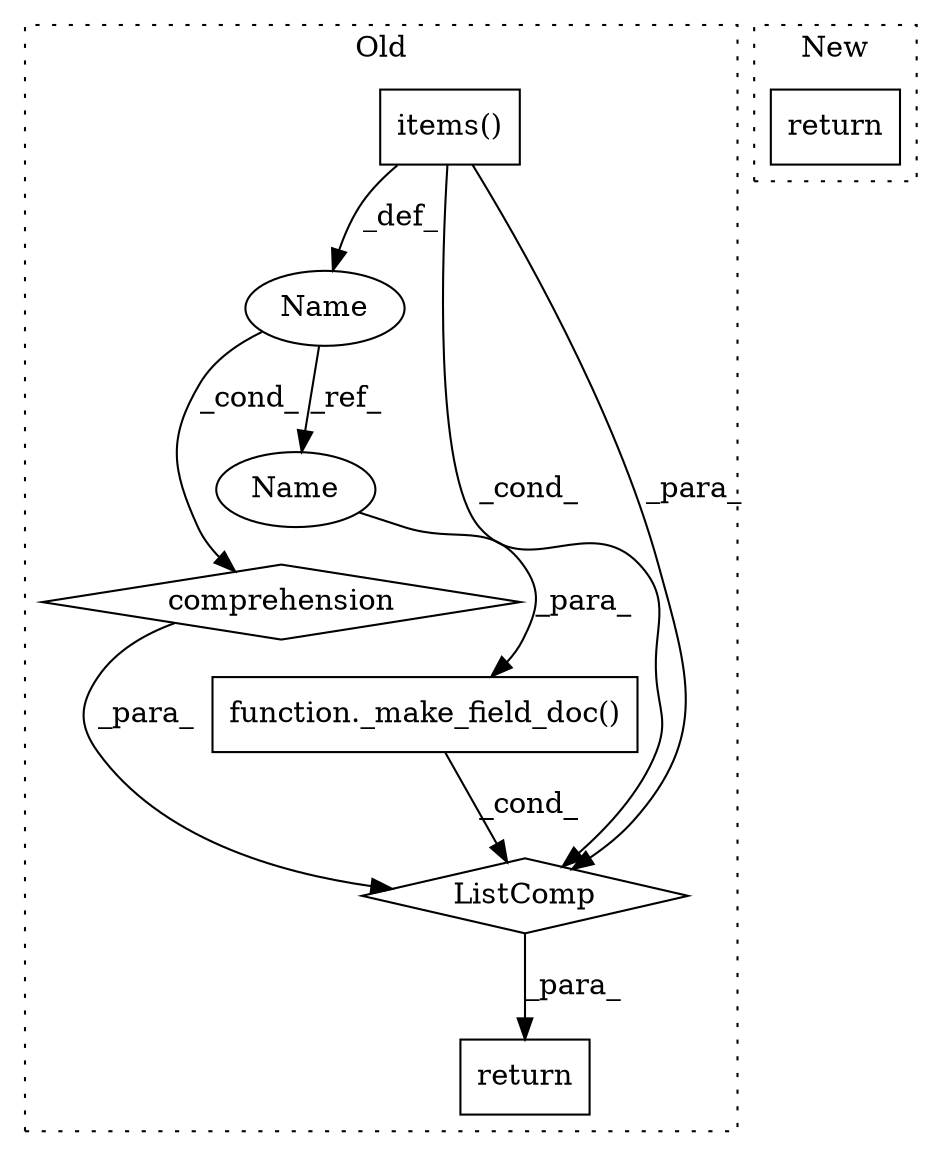 digraph G {
subgraph cluster0 {
1 [label="function._make_field_doc()" a="75" s="4627,4647" l="16,1" shape="box"];
3 [label="items()" a="75" s="4661" l="14" shape="box"];
4 [label="Name" a="87" s="4656" l="1" shape="ellipse"];
5 [label="comprehension" a="45" s="4649" l="3" shape="diamond"];
6 [label="ListComp" a="106" s="4626" l="50" shape="diamond"];
7 [label="return" a="93" s="4619" l="7" shape="box"];
8 [label="Name" a="87" s="4646" l="1" shape="ellipse"];
label = "Old";
style="dotted";
}
subgraph cluster1 {
2 [label="return" a="93" s="4441" l="7" shape="box"];
label = "New";
style="dotted";
}
1 -> 6 [label="_cond_"];
3 -> 6 [label="_cond_"];
3 -> 6 [label="_para_"];
3 -> 4 [label="_def_"];
4 -> 8 [label="_ref_"];
4 -> 5 [label="_cond_"];
5 -> 6 [label="_para_"];
6 -> 7 [label="_para_"];
8 -> 1 [label="_para_"];
}